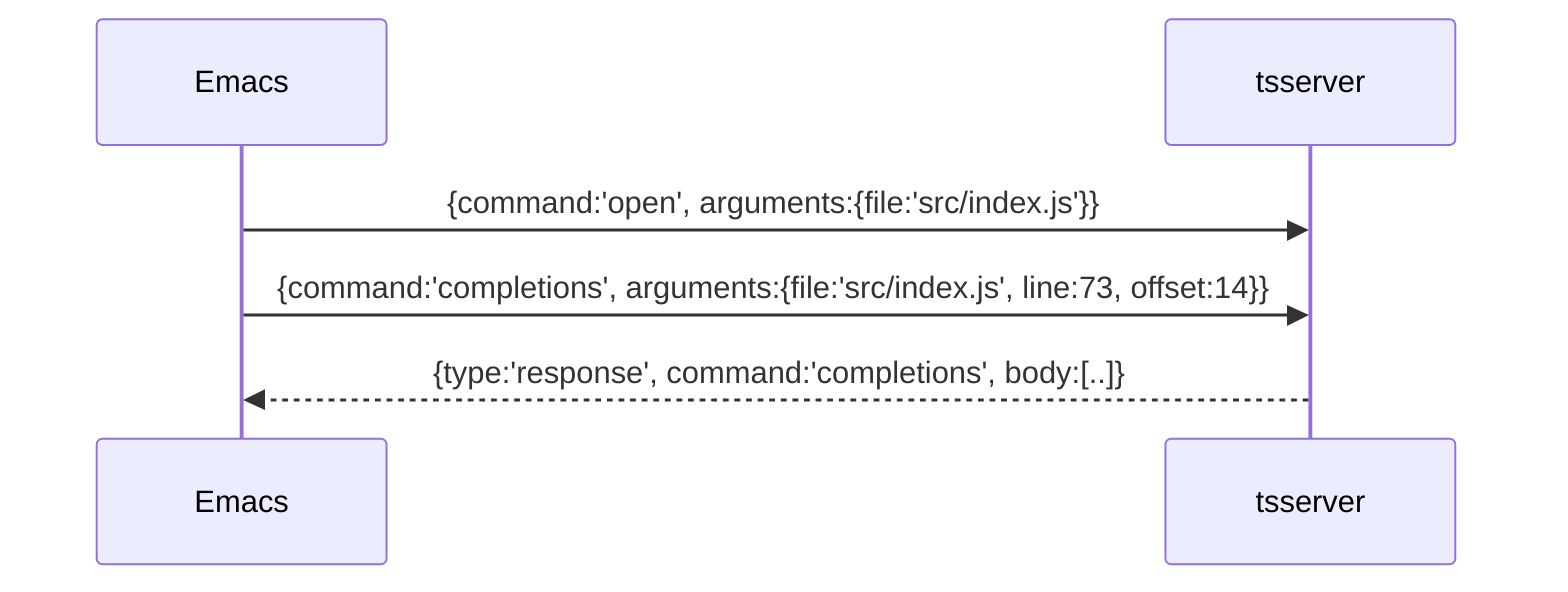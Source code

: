 %% Example of sequence diagram
sequenceDiagram
    participant Emacs
    participant tsserver
    Emacs ->> tsserver: {command:'open', arguments:{file:'src/index.js'}}
    Emacs ->> tsserver: {command:'completions', arguments:{file:'src/index.js', line:73, offset:14}}
    tsserver -->> Emacs: {type:'response', command:'completions', body:[..]}